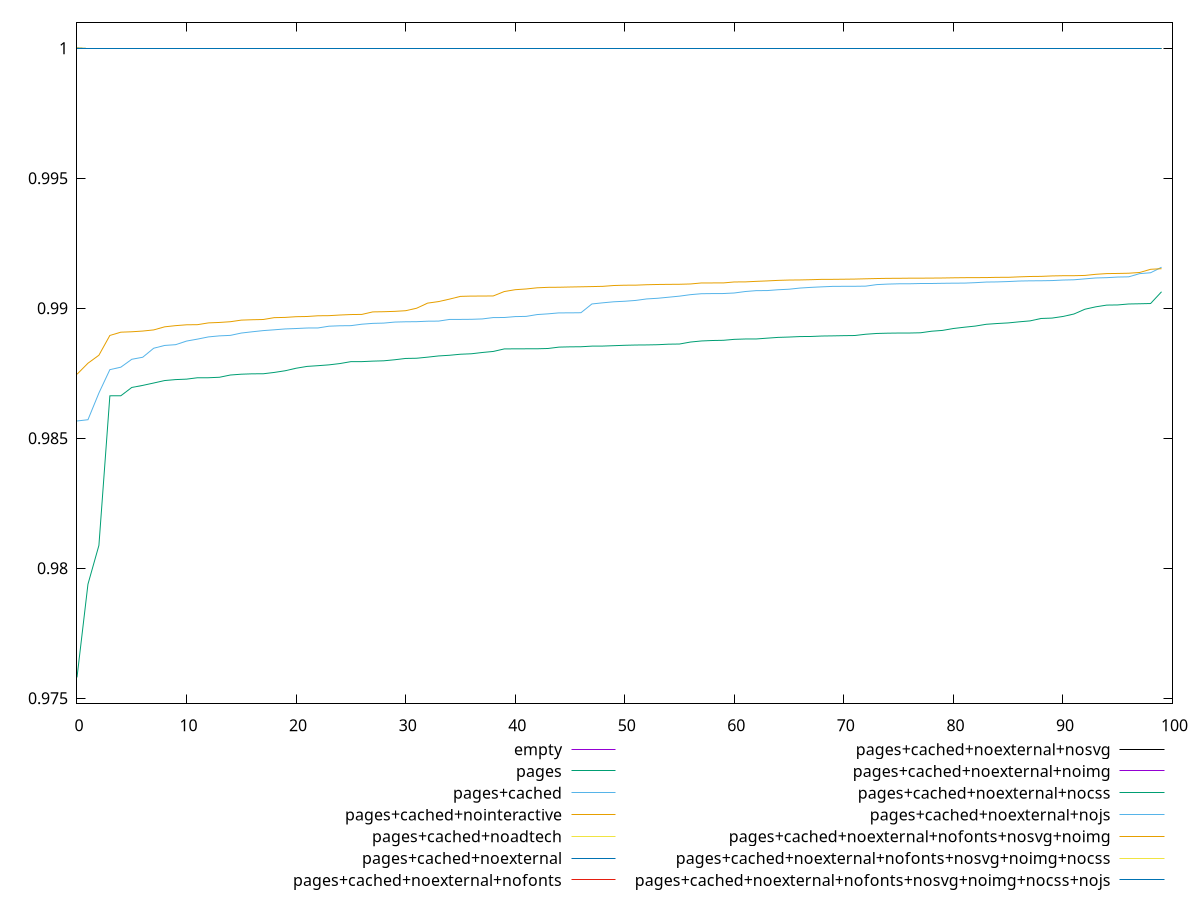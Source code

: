 reset
set terminal svg size 640, 620
set output "reprap/bootup-time/comparison/sorted/all_score.svg"

$empty <<EOF
0 0.9999999999999979
1 0.999999999999998
2 0.9999999999999987
3 0.9999999999999988
4 0.9999999999999989
5 0.9999999999999989
6 0.9999999999999991
7 0.9999999999999991
8 0.9999999999999993
9 0.9999999999999993
10 0.9999999999999994
11 0.9999999999999994
12 0.9999999999999994
13 0.9999999999999994
14 0.9999999999999994
15 0.9999999999999996
16 0.9999999999999996
17 0.9999999999999996
18 0.9999999999999996
19 0.9999999999999996
20 0.9999999999999996
21 0.9999999999999996
22 0.9999999999999996
23 0.9999999999999996
24 0.9999999999999996
25 0.9999999999999996
26 0.9999999999999997
27 0.9999999999999997
28 0.9999999999999997
29 0.9999999999999997
30 0.9999999999999997
31 0.9999999999999997
32 0.9999999999999997
33 0.9999999999999997
34 0.9999999999999998
35 0.9999999999999998
36 0.9999999999999998
37 0.9999999999999998
38 0.9999999999999998
39 0.9999999999999998
40 0.9999999999999998
41 0.9999999999999998
42 0.9999999999999998
43 0.9999999999999998
44 0.9999999999999998
45 0.9999999999999998
46 0.9999999999999998
47 0.9999999999999998
48 0.9999999999999998
49 0.9999999999999998
50 0.9999999999999998
51 0.9999999999999998
52 0.9999999999999998
53 0.9999999999999998
54 0.9999999999999998
55 0.9999999999999998
56 0.9999999999999998
57 0.9999999999999998
58 0.9999999999999998
59 0.9999999999999998
60 0.9999999999999998
61 0.9999999999999998
62 0.9999999999999998
63 0.9999999999999998
64 0.9999999999999998
65 0.9999999999999998
66 0.9999999999999998
67 0.9999999999999998
68 0.9999999999999998
69 0.9999999999999998
70 0.9999999999999998
71 0.9999999999999998
72 0.9999999999999998
73 0.9999999999999998
74 0.9999999999999998
75 0.9999999999999998
76 0.9999999999999998
77 0.9999999999999998
78 0.9999999999999998
79 0.9999999999999998
80 0.9999999999999998
81 0.9999999999999998
82 0.9999999999999998
83 0.9999999999999998
84 0.9999999999999998
85 0.9999999999999999
86 0.9999999999999999
87 0.9999999999999999
88 0.9999999999999999
89 0.9999999999999999
90 0.9999999999999999
91 1
92 1
93 1
94 1
95 1
96 1
97 1
98 1
99 1
EOF

$pages <<EOF
0 0.9758012137608907
1 0.9793861754362547
2 0.9808787010132443
3 0.9866327244510469
4 0.9866344272706179
5 0.9869540860003778
6 0.9870331852047384
7 0.987124802777887
8 0.9872196543887566
9 0.9872564348261847
10 0.9872738363607687
11 0.9873273381409817
12 0.987327613595216
13 0.9873457861334061
14 0.9874325909073258
15 0.9874638240599924
16 0.9874786034440682
17 0.9874802449920096
18 0.987531345831366
19 0.9875964851830159
20 0.9876931563496278
21 0.9877634893389902
22 0.9877915588230803
23 0.9878230934753649
24 0.9878733993387441
25 0.987946629170052
26 0.9879477002698844
27 0.9879667033301756
28 0.9879790061144198
29 0.9880193412786451
30 0.988069985098214
31 0.9880774381255639
32 0.9881191794357748
33 0.9881658736143315
34 0.9881918285953406
35 0.9882317571836621
36 0.9882494492640999
37 0.9882990120457215
38 0.9883392599254672
39 0.9884357426920322
40 0.9884396657476988
41 0.9884409732646797
42 0.9884417577344904
43 0.9884529984739863
44 0.9885059812071106
45 0.9885161442781475
46 0.9885197913118122
47 0.9885434809567641
48 0.9885458223746785
49 0.9885606450263706
50 0.9885759762582935
51 0.9885861040332797
52 0.9885897383966757
53 0.9885980430369438
54 0.9886185303673952
55 0.9886247502084688
56 0.9887007860100063
57 0.9887420438663823
58 0.9887598097433892
59 0.9887675290430755
60 0.9888045395461917
61 0.9888181439099542
62 0.9888189136857806
63 0.988850192259828
64 0.9888796303339206
65 0.9888929268620867
66 0.9889115778001161
67 0.9889148973203826
68 0.9889322517046648
69 0.9889383730693879
70 0.9889465318763753
71 0.9889518842223506
72 0.9890010053989622
73 0.9890307225525388
74 0.9890416326770511
75 0.9890469586183734
76 0.9890477193461162
77 0.9890570991673892
78 0.9891168189327595
79 0.9891483743287073
80 0.9892213806162982
81 0.9892710639458044
82 0.9893148663230044
83 0.9893837398499603
84 0.9894136050537964
85 0.9894364689576316
86 0.9894783948908311
87 0.9895147850198013
88 0.9896070423370342
89 0.9896222909602896
90 0.9896846264363579
91 0.989778698557046
92 0.9899624576741126
93 0.9900557737175536
94 0.9901218461147339
95 0.9901280571732711
96 0.9901647993248059
97 0.9901731387357244
98 0.9901824263894226
99 0.9906345293294312
EOF

$pagesCached <<EOF
0 0.9856639742075987
1 0.9857129078780618
2 0.9867403306955226
3 0.9876388992145481
4 0.9877334903978903
5 0.9880372137575018
6 0.9881165232273903
7 0.9884626657583326
8 0.9885700010691848
9 0.9885993403257971
10 0.9887381796002255
11 0.9888137812752147
12 0.9888985495791265
13 0.9889381180511914
14 0.9889572350855773
15 0.9890469586183734
16 0.9890955842034492
17 0.9891408058230007
18 0.9891715655521519
19 0.9892047902328966
20 0.9892206268255086
21 0.989240717563864
22 0.9892427254549356
23 0.989310115615224
24 0.989326363014261
25 0.9893311095732097
26 0.9893869775830137
27 0.989418826492072
28 0.9894295133873199
29 0.9894684802567983
30 0.9894801293994118
31 0.9894838456494675
32 0.9895021680925988
33 0.9895061272843921
34 0.9895698505818333
35 0.9895713298601233
36 0.9895750275271362
37 0.9895898106423178
38 0.9896424386784606
39 0.9896441575601655
40 0.9896794809261213
41 0.9896875660635012
42 0.9897574841919973
43 0.9897857643696432
44 0.9898225097396427
45 0.9898234820871448
46 0.9898288290391744
47 0.9901655142922172
48 0.9902100210992122
49 0.9902494317060924
50 0.9902700498161545
51 0.990301520481393
52 0.9903588666153029
53 0.9903842903602412
54 0.99042516875731
55 0.990466648047675
56 0.9905234235397642
57 0.9905595352342349
58 0.9905648869011316
59 0.9905667479360194
60 0.9905876698389453
61 0.9906437922641973
62 0.9906780186456987
63 0.9906807905508386
64 0.9907124023777076
65 0.9907326747219181
66 0.9907775042615581
67 0.9908036535007261
68 0.9908240381057976
69 0.9908421101593006
70 0.99084416767937
71 0.990845310629284
72 0.9908514811173116
73 0.9909096379899619
74 0.9909298848152375
75 0.9909412478467325
76 0.99094238369134
77 0.9909521485135677
78 0.9909528295501473
79 0.9909600920730274
80 0.9909655367244914
81 0.9909675779736531
82 0.9909848044197374
83 0.991008120055258
84 0.9910139999653726
85 0.991027786294793
86 0.9910476529203827
87 0.9910553217505842
88 0.9910580274768457
89 0.9910652404010927
90 0.9910852834063317
91 0.9910951825596714
92 0.9911311251184571
93 0.991165639309129
94 0.9911770519271561
95 0.9912007445685649
96 0.9912092290493943
97 0.99133215682142
98 0.9913659879407442
99 0.9915786630371468
EOF

$pagesCachedNointeractive <<EOF
0 0.9874616336868934
1 0.9878860245489107
2 0.9881939459423064
3 0.9889549420400402
4 0.9890798957379991
5 0.9890958371373345
6 0.9891233867806875
7 0.9891672823598406
8 0.9892858431011056
9 0.9893316091404485
10 0.9893640521891935
11 0.9893690383888631
12 0.9894374623956014
13 0.9894543426201392
14 0.9894826069833947
15 0.9895441905560283
16 0.9895585054333502
17 0.9895678780227919
18 0.9896390004216986
19 0.9896483313025184
20 0.9896758046556267
21 0.9896834014490999
22 0.9897113103105383
23 0.9897154684220233
24 0.989739908273364
25 0.9897584601219832
26 0.9897633389667697
27 0.9898603915292772
28 0.9898674246607022
29 0.9898809978989409
30 0.9899061774428427
31 0.9900014808806762
32 0.9901974187621925
33 0.990256781294848
34 0.9903517975376809
35 0.9904570491750808
36 0.9904687543648026
37 0.9904696904187986
38 0.9904743698861764
39 0.9906430977295165
40 0.9907140158972791
41 0.9907425711214308
42 0.9907871432388865
43 0.9908050285748238
44 0.9908084657343811
45 0.9908178568056097
46 0.9908258691349217
47 0.9908341061228956
48 0.990843481869379
49 0.9908752261940987
50 0.9908868572276928
51 0.990888452966852
52 0.9909055399144766
53 0.9909148728470771
54 0.9909194234625365
55 0.9909228355486237
56 0.9909344310283085
57 0.9909734733986331
58 0.9909743801870461
59 0.9909748335612483
60 0.9910119648668607
61 0.9910142260707638
62 0.9910352393037295
63 0.9910519389179899
64 0.9910729003946652
65 0.9910852834063317
66 0.9910895588319271
67 0.9910990055052801
68 0.9911118165917842
69 0.991112715209024
70 0.9911174320752006
71 0.991123045476924
72 0.9911338173731397
73 0.9911434606810545
74 0.9911506331001256
75 0.9911526497286137
76 0.9911571301596008
77 0.9911580260859689
78 0.9911607135454208
79 0.9911642960788473
80 0.991171682362104
81 0.991176828233566
82 0.9911786176890682
83 0.9911806305718227
84 0.9911895734548645
85 0.991190467450215
86 0.9912081129449427
87 0.9912221697801076
88 0.9912264065504078
89 0.9912440097129516
90 0.9912520245189942
91 0.9912529147868031
92 0.9912627042190818
93 0.9913062334431385
94 0.9913339276973403
95 0.9913390177801613
96 0.9913478659084757
97 0.9913765855872139
98 0.9914985648056529
99 0.991522837869242
EOF

$pagesCachedNoadtech <<EOF
0 0.9999999864588494
1 0.9999999897813842
2 0.9999999907265782
3 0.9999999913819798
4 0.9999999917036644
5 0.999999991923963
6 0.9999999919354208
7 0.9999999919354208
8 0.999999991981116
9 0.9999999920549085
10 0.9999999921784942
11 0.9999999922007906
12 0.9999999922063564
13 0.9999999922341354
14 0.9999999922618317
15 0.9999999923499047
16 0.9999999924317099
17 0.9999999924425618
18 0.9999999926409846
19 0.9999999926621721
20 0.9999999926833084
21 0.9999999927201744
22 0.9999999927201744
23 0.9999999928505721
24 0.9999999928660877
25 0.9999999928815748
26 0.999999992938121
27 0.9999999929483616
28 0.9999999929534773
29 0.9999999930247705
30 0.9999999930349058
31 0.9999999930450287
32 0.9999999930500856
33 0.999999993100485
34 0.9999999931255699
35 0.9999999931605601
36 0.9999999931655466
37 0.9999999931755102
38 0.9999999931854617
39 0.9999999931954011
40 0.9999999932003663
41 0.9999999933039356
42 0.9999999933430415
43 0.9999999933673853
44 0.9999999933722451
45 0.9999999934013415
46 0.9999999934061804
47 0.99999999343997
48 0.9999999934736146
49 0.9999999934879893
50 0.999999993492775
51 0.9999999936349822
52 0.9999999936396771
53 0.9999999936443693
54 0.9999999936911312
55 0.9999999937051034
56 0.9999999937376045
57 0.9999999937422361
58 0.9999999937561135
59 0.9999999937837907
60 0.9999999938342656
61 0.9999999938707584
62 0.9999999938753072
63 0.9999999938798534
64 0.9999999938843965
65 0.9999999939161198
66 0.9999999939251583
67 0.9999999939341855
68 0.9999999939836344
69 0.9999999940238407
70 0.9999999940327449
71 0.9999999940460802
72 0.999999994099172
73 0.9999999941255687
74 0.9999999941431115
75 0.9999999941431115
76 0.9999999942431326
77 0.9999999942474487
78 0.9999999942474487
79 0.9999999943075892
80 0.9999999943075892
81 0.999999994324675
82 0.9999999943374611
83 0.9999999943841373
84 0.9999999943925892
85 0.9999999943925892
86 0.9999999944052469
87 0.9999999944178807
88 0.9999999944890211
89 0.9999999945263749
90 0.999999994547035
91 0.9999999945676299
92 0.9999999947500653
93 0.9999999947859286
94 0.9999999951819467
95 0.9999999952411363
96 0.9999999953576859
97 0.9999999954186221
98 0.9999999955105188
99 0.9999999961731936
EOF

$pagesCachedNoexternal <<EOF
0 0.9999999802708532
1 0.9999999823138284
2 0.9999999830822557
3 0.9999999830822557
4 0.9999999839756177
5 0.99999998413741
6 0.9999999847515679
7 0.9999999848487453
8 0.9999999848681187
9 0.9999999849261152
10 0.9999999851085508
11 0.9999999853080466
12 0.9999999855426338
13 0.9999999855798765
14 0.9999999856726337
15 0.9999999857095971
16 0.999999985728049
17 0.9999999857372674
18 0.9999999858932245
19 0.9999999859479276
20 0.9999999860477577
21 0.999999986146996
22 0.9999999862187993
23 0.9999999862635185
24 0.9999999862992068
25 0.999999986379223
26 0.9999999864058084
27 0.9999999864058084
28 0.999999986423508
29 0.9999999864853051
30 0.9999999865906977
31 0.9999999866169385
32 0.9999999866431364
33 0.9999999866867046
34 0.9999999867214739
35 0.9999999867214739
36 0.9999999867907854
37 0.999999986808066
38 0.999999986902773
39 0.9999999869199314
40 0.9999999869285037
41 0.9999999869798384
42 0.9999999869883778
43 0.9999999871328351
44 0.9999999871834997
45 0.9999999872255929
46 0.9999999872339977
47 0.9999999872675709
48 0.9999999872759526
49 0.9999999872843298
50 0.9999999873344962
51 0.9999999873678488
52 0.9999999873844976
53 0.9999999874426243
54 0.9999999874509098
55 0.9999999874757391
56 0.9999999875005274
57 0.9999999875170302
58 0.999999987574647
59 0.9999999875910681
60 0.9999999875910681
61 0.999999987599272
62 0.9999999876647394
63 0.9999999876810612
64 0.9999999878271482
65 0.9999999878916102
66 0.9999999879557873
67 0.9999999879717871
68 0.9999999879797804
69 0.9999999880753545
70 0.9999999880832904
71 0.9999999880912218
72 0.9999999884436055
73 0.999999988466785
74 0.999999988466785
75 0.9999999884976305
76 0.9999999885744433
77 0.999999988582101
78 0.9999999885897544
79 0.999999988635585
80 0.999999988635585
81 0.9999999886508276
82 0.9999999886660532
83 0.9999999887797028
84 0.9999999888023181
85 0.9999999888173738
86 0.9999999888549393
87 0.9999999889446671
88 0.99999998900415
89 0.9999999891149604
90 0.9999999891443518
91 0.999999989166352
92 0.9999999893554652
93 0.9999999893626834
94 0.999999989913253
95 0.9999999901321348
96 0.9999999901389105
97 0.9999999904067658
98 0.999999990911622
99 0.9999999916566511
EOF

$pagesCachedNoexternalNofonts <<EOF
0 0.9999999722642081
1 0.999999977783417
2 0.9999999792599826
3 0.9999999798199237
4 0.9999999810427417
5 0.9999999811708496
6 0.9999999820140912
7 0.9999999823028015
8 0.9999999825440735
9 0.9999999829650565
10 0.9999999830077524
11 0.9999999830397157
12 0.999999983050359
13 0.9999999830928767
14 0.9999999830928767
15 0.9999999833566064
16 0.9999999835235895
17 0.9999999836169029
18 0.9999999836891755
19 0.9999999837919616
20 0.999999984016194
21 0.9999999841474767
22 0.9999999841675941
23 0.9999999842378376
24 0.9999999843576515
25 0.999999984387486
26 0.9999999844964748
27 0.9999999847223138
28 0.999999984790501
29 0.9999999848293512
30 0.9999999849068036
31 0.9999999850031558
32 0.9999999851371877
33 0.999999985146723
34 0.9999999852323125
35 0.9999999853457923
36 0.9999999854304245
37 0.9999999854866195
38 0.9999999855519519
39 0.9999999855705733
40 0.999999985681882
41 0.9999999857188255
42 0.999999985728049
43 0.9999999858108369
44 0.9999999860387068
45 0.9999999860477577
46 0.9999999860929392
47 0.9999999862187993
48 0.9999999862277529
49 0.9999999864323506
50 0.9999999864764914
51 0.9999999866344085
52 0.9999999866605779
53 0.999999986695404
54 0.9999999867214739
55 0.9999999867821379
56 0.9999999868511851
57 0.9999999868770002
58 0.9999999869285037
59 0.9999999870054426
60 0.999999987013968
61 0.9999999870565253
62 0.9999999871074403
63 0.9999999871074403
64 0.9999999872255929
65 0.9999999872843298
66 0.9999999873344962
67 0.9999999873595176
68 0.9999999873844976
69 0.9999999874260395
70 0.9999999874674672
71 0.999999987615666
72 0.9999999876320418
73 0.9999999876483997
74 0.999999987778614
75 0.9999999878029012
76 0.999999987810988
77 0.999999987810988
78 0.9999999880276471
79 0.9999999881545146
80 0.9999999881624064
81 0.9999999882096653
82 0.9999999882253834
83 0.9999999882410837
84 0.9999999884048868
85 0.9999999884358705
86 0.9999999884513364
87 0.9999999884590629
88 0.9999999886050484
89 0.9999999886888596
90 0.9999999887267852
91 0.9999999888699361
92 0.9999999890337911
93 0.9999999894274633
94 0.9999999895418142
95 0.9999999900026577
96 0.9999999904793507
97 0.9999999908162989
98 0.9999999915975716
99 0.9999999942775851
EOF

$pagesCachedNoexternalNosvg <<EOF
0 0.9999999602657192
1 0.9999999922063564
2 0.9999999923169761
3 0.9999999932251464
4 0.9999999932300935
5 0.9999999935071144
6 0.9999999936957915
7 0.9999999937607335
8 0.9999999940193844
9 0.9999999941123827
10 0.9999999941343456
11 0.9999999941562397
12 0.9999999941737057
13 0.9999999941824222
14 0.9999999942301682
15 0.9999999942818796
16 0.9999999943544718
17 0.999999994362961
18 0.9999999943799074
19 0.9999999943841373
20 0.9999999946208711
21 0.9999999946655791
22 0.999999994681759
23 0.9999999946898335
24 0.9999999947180134
25 0.9999999947180134
26 0.9999999947660301
27 0.9999999948018017
28 0.9999999948883813
29 0.9999999949117828
30 0.9999999949273339
31 0.9999999949814489
32 0.999999994996821
33 0.9999999950121536
34 0.9999999950198051
35 0.9999999950503127
36 0.999999995057915
37 0.9999999950655076
38 0.9999999950693003
39 0.9999999950995532
40 0.999999995152121
41 0.999999995189379
42 0.9999999952263963
43 0.9999999952411363
44 0.9999999952595073
45 0.9999999952595073
46 0.9999999952705014
47 0.9999999953142639
48 0.9999999953360172
49 0.9999999953396346
50 0.9999999953540804
51 0.9999999953576859
52 0.9999999953684886
53 0.9999999954114881
54 0.9999999954682992
55 0.9999999954788852
56 0.9999999954894505
57 0.999999995499995
58 0.9999999955140222
59 0.9999999955175232
60 0.9999999955524078
61 0.9999999955662977
62 0.9999999955766912
63 0.9999999955801511
64 0.999999995593968
65 0.9999999956214933
66 0.9999999956317781
67 0.9999999956352018
68 0.9999999956591048
69 0.9999999956896757
70 0.9999999956930612
71 0.9999999956998256
72 0.9999999957032044
73 0.9999999957200654
74 0.9999999957335142
75 0.999999995756964
76 0.9999999958068493
77 0.9999999958101573
78 0.9999999958134633
79 0.9999999958134633
80 0.9999999958200685
81 0.9999999958332527
82 0.9999999958856408
83 0.9999999958921502
84 0.9999999959310254
85 0.9999999960205338
86 0.9999999960865742
87 0.9999999960959329
88 0.9999999960990483
89 0.99999999613318
90 0.9999999961823778
91 0.9999999962158952
92 0.9999999962310484
93 0.9999999962521773
94 0.9999999963149674
95 0.9999999963327442
96 0.9999999963533925
97 0.9999999963680815
98 0.9999999964580468
99 0.9999999968335389
EOF

$pagesCachedNoexternalNoimg <<EOF
0 0.9999999765848036
1 0.9999999810544178
2 0.9999999817328007
3 0.9999999827070027
4 0.9999999829864157
5 0.9999999830822557
6 0.9999999838431521
7 0.9999999839756177
8 0.999999984006058
9 0.9999999841675941
10 0.999999984387486
11 0.9999999844767059
12 0.9999999846930128
13 0.9999999851752985
14 0.9999999852038284
15 0.9999999852038284
16 0.9999999852133281
17 0.9999999852607508
18 0.999999985607756
19 0.9999999856170392
20 0.9999999857556896
21 0.9999999858658064
22 0.9999999859205981
23 0.9999999859205981
24 0.9999999860296509
25 0.9999999861829365
26 0.9999999867475011
27 0.9999999867561674
28 0.9999999867734858
29 0.9999999868684
30 0.999999986954192
31 0.9999999870054426
32 0.9999999870480231
33 0.9999999870650227
34 0.9999999870820037
35 0.999999987098966
36 0.9999999871074403
37 0.9999999872423979
38 0.9999999872759526
39 0.9999999873010703
40 0.9999999873928151
41 0.9999999874591908
42 0.9999999875087812
43 0.9999999875252749
44 0.9999999875417505
45 0.9999999875499814
46 0.9999999878674704
47 0.9999999878674704
48 0.9999999878835681
49 0.9999999878916102
50 0.999999987899648
51 0.9999999879317543
52 0.9999999879637894
53 0.9999999880674144
54 0.9999999880912218
55 0.9999999881702939
56 0.9999999881939299
57 0.9999999882958979
58 0.9999999883349202
59 0.9999999885284072
60 0.9999999885360906
61 0.9999999885744433
62 0.9999999886279572
63 0.999999988635585
64 0.9999999886508276
65 0.9999999887797028
66 0.9999999888324127
67 0.9999999888549393
68 0.9999999888699361
69 0.9999999888774281
70 0.9999999888774281
71 0.9999999889521172
72 0.999999988959563
73 0.9999999889818754
74 0.9999999890707486
75 0.9999999891883149
76 0.9999999892830582
77 0.9999999894346406
78 0.9999999895986014
79 0.9999999896339622
80 0.9999999896480785
81 0.9999999897184193
82 0.9999999897604317
83 0.999999989774404
84 0.9999999898301339
85 0.9999999898509672
86 0.9999999898925267
87 0.9999999898925267
88 0.9999999899614767
89 0.999999990118572
90 0.9999999901862309
91 0.9999999901997161
92 0.9999999902199148
93 0.9999999903736201
94 0.9999999904266074
95 0.9999999908162989
96 0.9999999908481656
97 0.9999999912602215
98 0.9999999917970264
99 0.9999999944681768
EOF

$pagesCachedNoexternalNocss <<EOF
0 0.9999999658439884
1 0.999999999743208
2 0.9999999998179606
3 0.999999999826592
4 0.9999999998316447
5 0.9999999998365707
6 0.9999999998446425
7 0.9999999998484497
8 0.9999999998569615
9 0.9999999998599536
10 0.9999999998603238
11 0.9999999998610618
12 0.9999999998610618
13 0.9999999998647016
14 0.9999999998648814
15 0.9999999998652405
16 0.9999999998654197
17 0.9999999998661346
18 0.9999999998666685
19 0.9999999998696603
20 0.9999999998700084
21 0.999999999871048
22 0.9999999998779642
23 0.9999999998782932
24 0.9999999998800897
25 0.9999999998805756
26 0.9999999998837726
27 0.9999999998844031
28 0.9999999998859667
29 0.999999999886122
30 0.9999999998872044
31 0.9999999998903989
32 0.999999999891148
33 0.9999999998914464
34 0.9999999998923373
35 0.9999999998923373
36 0.9999999998924853
37 0.999999999892633
38 0.999999999892633
39 0.9999999998929279
40 0.9999999998942464
41 0.999999999895551
42 0.9999999998965561
43 0.9999999998969844
44 0.9999999998982599
45 0.9999999998984008
46 0.9999999999000786
47 0.9999999999003559
48 0.9999999999003559
49 0.9999999999011838
50 0.9999999999024147
51 0.9999999999025506
52 0.9999999999041694
53 0.999999999904437
54 0.999999999906029
55 0.9999999999064233
56 0.9999999999069469
57 0.9999999999070774
58 0.9999999999072078
59 0.9999999999072078
60 0.999999999907468
61 0.999999999907468
62 0.9999999999078573
63 0.9999999999078573
64 0.9999999999082452
65 0.9999999999085029
66 0.9999999999095277
67 0.9999999999097824
68 0.99999999991029
69 0.9999999999107949
70 0.9999999999119225
71 0.999999999912047
72 0.9999999999127909
73 0.9999999999130377
74 0.9999999999131608
75 0.9999999999137744
76 0.9999999999164302
77 0.9999999999176141
78 0.9999999999193628
79 0.999999999920168
80 0.9999999999207388
81 0.9999999999215321
82 0.9999999999216449
83 0.9999999999234306
84 0.9999999999264715
85 0.9999999999266846
86 0.9999999999272153
87 0.9999999999276374
88 0.9999999999280574
89 0.999999999929305
90 0.9999999999311416
91 0.9999999999316445
92 0.9999999999322438
93 0.9999999999334287
94 0.9999999999345959
95 0.9999999999372511
96 0.9999999999396333
97 0.9999999999402612
98 0.9999999999685822
99 0.9999999999689404
EOF

$pagesCachedNoexternalNojs <<EOF
0 0.9999999999980482
1 0.9999999999982092
2 0.9999999999984214
3 0.999999999998497
4 0.9999999999985116
5 0.9999999999985869
6 0.9999999999986217
7 0.999999999998669
8 0.9999999999986723
9 0.9999999999987841
10 0.9999999999988205
11 0.9999999999988414
12 0.9999999999988443
13 0.9999999999988531
14 0.9999999999988733
15 0.9999999999988962
16 0.999999999998899
17 0.9999999999989296
18 0.9999999999989324
19 0.9999999999989913
20 0.9999999999989966
21 0.9999999999990044
22 0.9999999999990095
23 0.9999999999990523
24 0.9999999999990572
25 0.9999999999990572
26 0.9999999999990792
27 0.9999999999990912
28 0.9999999999990961
29 0.9999999999990983
30 0.9999999999991078
31 0.9999999999991148
32 0.9999999999991148
33 0.9999999999991172
34 0.9999999999991356
35 0.9999999999991378
36 0.9999999999991425
37 0.9999999999991737
38 0.9999999999992017
39 0.9999999999992248
40 0.9999999999992291
41 0.9999999999992575
42 0.9999999999992595
43 0.9999999999992595
44 0.9999999999992675
45 0.9999999999992792
46 0.9999999999992831
47 0.9999999999992889
48 0.9999999999992928
49 0.9999999999992947
50 0.9999999999993117
51 0.9999999999993302
52 0.9999999999993356
53 0.9999999999993465
54 0.9999999999993536
55 0.9999999999993554
56 0.9999999999993728
57 0.9999999999993728
58 0.9999999999993763
59 0.9999999999993883
60 0.9999999999994016
61 0.9999999999994033
62 0.9999999999994066
63 0.9999999999994098
64 0.9999999999994276
65 0.9999999999994402
66 0.9999999999994449
67 0.9999999999994511
68 0.9999999999994766
69 0.9999999999994782
70 0.9999999999994855
71 0.9999999999995068
72 0.9999999999995068
73 0.9999999999995124
74 0.9999999999995288
75 0.9999999999995328
76 0.9999999999995421
77 0.9999999999995726
78 0.999999999999599
79 0.9999999999996072
80 0.9999999999996263
81 0.9999999999996466
82 0.9999999999996569
83 0.999999999999662
84 0.9999999999996729
85 0.9999999999996825
86 0.9999999999996835
87 0.9999999999996965
88 0.9999999999997161
89 0.9999999999997212
90 0.9999999999997338
91 0.999999999999745
92 0.999999999999752
93 0.9999999999997573
94 0.9999999999997617
95 0.9999999999997684
96 0.9999999999997796
97 0.9999999999997878
98 0.9999999999997892
99 0.999999999999833
EOF

$pagesCachedNoexternalNofontsNosvgNoimg <<EOF
0 0.9999999754924316
1 0.999999988959563
2 0.9999999892975724
3 0.9999999920435929
4 0.999999992256299
5 0.9999999923004674
6 0.9999999927830115
7 0.9999999931255699
8 0.9999999932350374
9 0.9999999932399783
10 0.9999999933576567
11 0.9999999934688171
12 0.9999999934879893
13 0.999999993820534
14 0.9999999939611997
15 0.9999999940104637
16 0.9999999940238407
17 0.9999999940238407
18 0.9999999940460802
19 0.9999999940549564
20 0.9999999940593904
21 0.9999999940682502
22 0.9999999942344924
23 0.9999999942646858
24 0.999999994273288
25 0.9999999942775851
26 0.9999999943289397
27 0.9999999943332019
28 0.999999994362961
29 0.9999999943841373
30 0.9999999944556386
31 0.9999999944640001
32 0.9999999944890211
33 0.9999999944973403
34 0.9999999945676299
35 0.9999999945840586
36 0.9999999945963529
37 0.9999999945963529
38 0.9999999946655791
39 0.9999999947300521
40 0.9999999947420677
41 0.9999999947500653
42 0.9999999947978373
43 0.9999999948294822
44 0.9999999948570388
45 0.9999999948609655
46 0.9999999948688112
47 0.9999999949195633
48 0.999999994966037
49 0.9999999950121536
50 0.9999999950503127
51 0.999999995118382
52 0.999999995185664
53 0.9999999951930916
54 0.9999999951968017
55 0.9999999952411363
56 0.9999999952595073
57 0.9999999953178953
58 0.9999999953432497
59 0.9999999953684886
60 0.9999999953936125
61 0.9999999953971923
62 0.9999999954007698
63 0.9999999954114881
64 0.9999999954541521
65 0.9999999954541521
66 0.9999999955140222
67 0.9999999955349941
68 0.9999999955766912
69 0.999999995593968
70 0.999999995600863
71 0.9999999956386233
72 0.9999999956420424
73 0.9999999956727142
74 0.9999999957200654
75 0.9999999957469273
76 0.9999999957836312
77 0.9999999958200685
78 0.9999999958365433
79 0.999999995943915
80 0.999999996001494
81 0.9999999960110235
82 0.999999996030025
83 0.9999999960709345
84 0.999999996114594
85 0.9999999961176969
86 0.9999999961578451
87 0.9999999961701279
88 0.9999999962521773
89 0.9999999962521773
90 0.9999999962821886
91 0.9999999963416054
92 0.9999999963504487
93 0.9999999963563342
94 0.9999999963797968
95 0.9999999963856424
96 0.9999999963856424
97 0.9999999965880868
98 0.9999999966296128
99 0.9999999968854432
EOF

$pagesCachedNoexternalNofontsNosvgNoimgNocss <<EOF
0 0.9999999739957541
1 0.999999999979055
2 0.9999999999795572
3 0.9999999999797693
4 0.999999999981201
5 0.9999999999820746
6 0.999999999983423
7 0.9999999999836877
8 0.9999999999838622
9 0.9999999999839488
10 0.9999999999840063
11 0.9999999999840639
12 0.9999999999842064
13 0.9999999999846554
14 0.9999999999847659
15 0.9999999999848757
16 0.9999999999850662
17 0.9999999999857039
18 0.9999999999861158
19 0.9999999999864926
20 0.9999999999869331
21 0.9999999999872671
22 0.9999999999875474
23 0.9999999999877542
24 0.9999999999878451
25 0.9999999999881144
26 0.9999999999882472
27 0.9999999999883568
28 0.9999999999885087
29 0.9999999999886591
30 0.9999999999887229
31 0.9999999999888918
32 0.9999999999891819
33 0.9999999999892636
34 0.9999999999893245
35 0.9999999999893245
36 0.9999999999893447
37 0.9999999999894253
38 0.9999999999894655
39 0.9999999999895055
40 0.9999999999895453
41 0.9999999999896838
42 0.9999999999897231
43 0.9999999999898206
44 0.9999999999900706
45 0.9999999999902593
46 0.9999999999904817
47 0.9999999999906637
48 0.9999999999906637
49 0.9999999999907714
50 0.9999999999909133
51 0.9999999999910185
52 0.9999999999910707
53 0.9999999999911053
54 0.9999999999911053
55 0.9999999999913108
56 0.9999999999914455
57 0.9999999999914623
58 0.9999999999917906
59 0.9999999999918228
60 0.9999999999919029
61 0.9999999999919189
62 0.9999999999919664
63 0.9999999999919982
64 0.9999999999921392
65 0.9999999999921547
66 0.9999999999922473
67 0.9999999999925788
68 0.9999999999927546
69 0.9999999999927836
70 0.9999999999927836
71 0.999999999992798
72 0.9999999999929972
73 0.9999999999931366
74 0.9999999999931642
75 0.9999999999932601
76 0.9999999999932873
77 0.9999999999935669
78 0.999999999993606
79 0.999999999993606
80 0.999999999993632
81 0.9999999999937093
82 0.9999999999938363
83 0.9999999999940837
84 0.99999999999412
85 0.9999999999941562
86 0.9999999999942162
87 0.9999999999942637
88 0.9999999999943576
89 0.9999999999944157
90 0.9999999999944272
91 0.9999999999952467
92 0.9999999999953068
93 0.9999999999953166
94 0.9999999999954248
95 0.9999999999954345
96 0.9999999999955307
97 0.9999999999958626
98 0.999999999996623
99 0.9999999999969724
EOF

$pagesCachedNoexternalNofontsNosvgNoimgNocssNojs <<EOF
0 0.9999999999999869
1 0.9999999999999925
2 0.9999999999999937
3 0.9999999999999942
4 0.9999999999999944
5 0.999999999999995
6 0.9999999999999952
7 0.9999999999999953
8 0.999999999999996
9 0.999999999999996
10 0.9999999999999962
11 0.9999999999999964
12 0.9999999999999967
13 0.9999999999999968
14 0.9999999999999971
15 0.9999999999999973
16 0.9999999999999973
17 0.9999999999999973
18 0.9999999999999974
19 0.9999999999999974
20 0.9999999999999974
21 0.9999999999999976
22 0.9999999999999976
23 0.9999999999999976
24 0.9999999999999978
25 0.9999999999999978
26 0.9999999999999978
27 0.9999999999999978
28 0.9999999999999979
29 0.999999999999998
30 0.999999999999998
31 0.999999999999998
32 0.9999999999999981
33 0.9999999999999982
34 0.9999999999999982
35 0.9999999999999982
36 0.9999999999999982
37 0.9999999999999982
38 0.9999999999999984
39 0.9999999999999984
40 0.9999999999999984
41 0.9999999999999986
42 0.9999999999999987
43 0.9999999999999987
44 0.9999999999999987
45 0.9999999999999987
46 0.9999999999999989
47 0.9999999999999989
48 0.9999999999999989
49 0.9999999999999989
50 0.9999999999999989
51 0.9999999999999989
52 0.9999999999999989
53 0.9999999999999989
54 0.9999999999999989
55 0.9999999999999989
56 0.9999999999999989
57 0.9999999999999989
58 0.9999999999999989
59 0.999999999999999
60 0.999999999999999
61 0.9999999999999991
62 0.9999999999999991
63 0.9999999999999991
64 0.9999999999999991
65 0.9999999999999991
66 0.9999999999999991
67 0.9999999999999991
68 0.9999999999999991
69 0.9999999999999992
70 0.9999999999999992
71 0.9999999999999992
72 0.9999999999999993
73 0.9999999999999993
74 0.9999999999999993
75 0.9999999999999993
76 0.9999999999999993
77 0.9999999999999993
78 0.9999999999999993
79 0.9999999999999993
80 0.9999999999999993
81 0.9999999999999993
82 0.9999999999999993
83 0.9999999999999993
84 0.9999999999999994
85 0.9999999999999994
86 0.9999999999999994
87 0.9999999999999994
88 0.9999999999999994
89 0.9999999999999994
90 0.9999999999999996
91 0.9999999999999996
92 0.9999999999999996
93 0.9999999999999996
94 0.9999999999999996
95 0.9999999999999996
96 0.9999999999999997
97 0.9999999999999997
98 0.9999999999999998
99 0.9999999999999998
EOF

set key outside below
set yrange [0.9748012137608907:1.001]

plot \
  $empty title "empty" with line, \
  $pages title "pages" with line, \
  $pagesCached title "pages+cached" with line, \
  $pagesCachedNointeractive title "pages+cached+nointeractive" with line, \
  $pagesCachedNoadtech title "pages+cached+noadtech" with line, \
  $pagesCachedNoexternal title "pages+cached+noexternal" with line, \
  $pagesCachedNoexternalNofonts title "pages+cached+noexternal+nofonts" with line, \
  $pagesCachedNoexternalNosvg title "pages+cached+noexternal+nosvg" with line, \
  $pagesCachedNoexternalNoimg title "pages+cached+noexternal+noimg" with line, \
  $pagesCachedNoexternalNocss title "pages+cached+noexternal+nocss" with line, \
  $pagesCachedNoexternalNojs title "pages+cached+noexternal+nojs" with line, \
  $pagesCachedNoexternalNofontsNosvgNoimg title "pages+cached+noexternal+nofonts+nosvg+noimg" with line, \
  $pagesCachedNoexternalNofontsNosvgNoimgNocss title "pages+cached+noexternal+nofonts+nosvg+noimg+nocss" with line, \
  $pagesCachedNoexternalNofontsNosvgNoimgNocssNojs title "pages+cached+noexternal+nofonts+nosvg+noimg+nocss+nojs" with line, \


reset